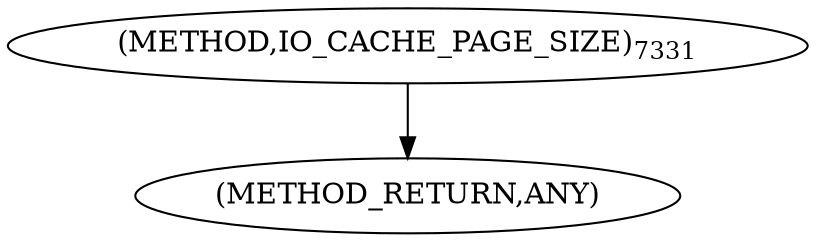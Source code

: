 digraph "IO_CACHE_PAGE_SIZE" {  
"100809" [label = <(METHOD,IO_CACHE_PAGE_SIZE)<SUB>7331</SUB>> ]
"100810" [label = <(METHOD_RETURN,ANY)> ]
  "100809" -> "100810" 
}

